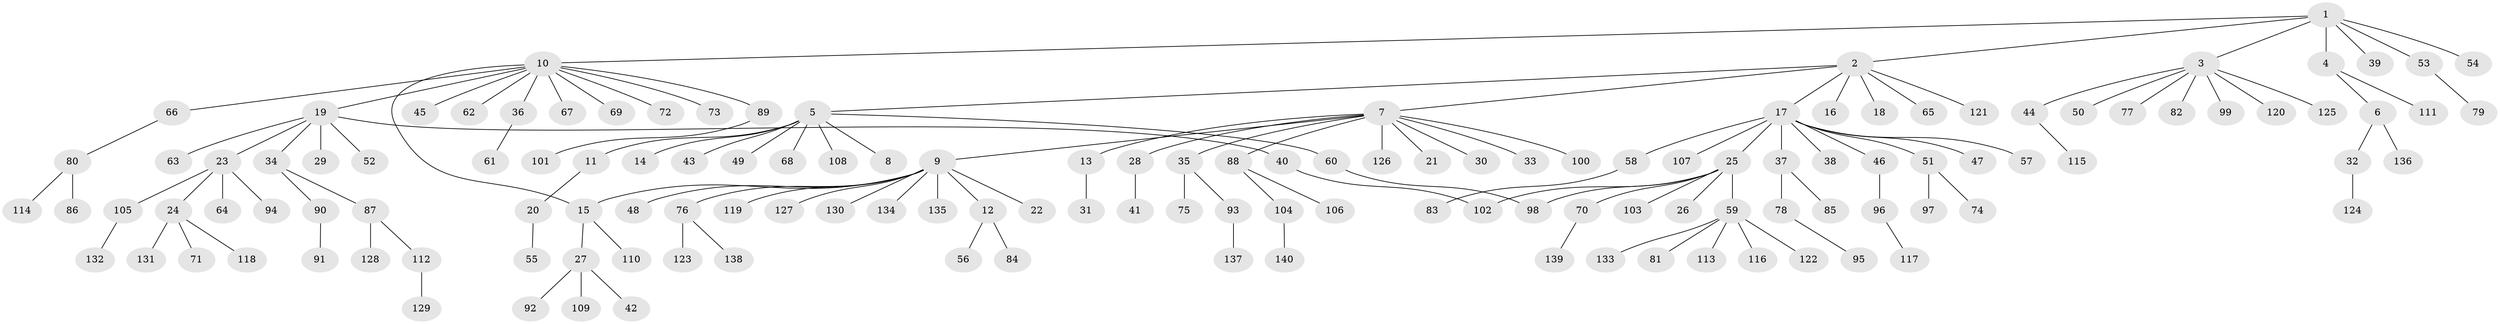 // Generated by graph-tools (version 1.1) at 2025/49/03/09/25 03:49:56]
// undirected, 140 vertices, 142 edges
graph export_dot {
graph [start="1"]
  node [color=gray90,style=filled];
  1;
  2;
  3;
  4;
  5;
  6;
  7;
  8;
  9;
  10;
  11;
  12;
  13;
  14;
  15;
  16;
  17;
  18;
  19;
  20;
  21;
  22;
  23;
  24;
  25;
  26;
  27;
  28;
  29;
  30;
  31;
  32;
  33;
  34;
  35;
  36;
  37;
  38;
  39;
  40;
  41;
  42;
  43;
  44;
  45;
  46;
  47;
  48;
  49;
  50;
  51;
  52;
  53;
  54;
  55;
  56;
  57;
  58;
  59;
  60;
  61;
  62;
  63;
  64;
  65;
  66;
  67;
  68;
  69;
  70;
  71;
  72;
  73;
  74;
  75;
  76;
  77;
  78;
  79;
  80;
  81;
  82;
  83;
  84;
  85;
  86;
  87;
  88;
  89;
  90;
  91;
  92;
  93;
  94;
  95;
  96;
  97;
  98;
  99;
  100;
  101;
  102;
  103;
  104;
  105;
  106;
  107;
  108;
  109;
  110;
  111;
  112;
  113;
  114;
  115;
  116;
  117;
  118;
  119;
  120;
  121;
  122;
  123;
  124;
  125;
  126;
  127;
  128;
  129;
  130;
  131;
  132;
  133;
  134;
  135;
  136;
  137;
  138;
  139;
  140;
  1 -- 2;
  1 -- 3;
  1 -- 4;
  1 -- 10;
  1 -- 39;
  1 -- 53;
  1 -- 54;
  2 -- 5;
  2 -- 7;
  2 -- 16;
  2 -- 17;
  2 -- 18;
  2 -- 65;
  2 -- 121;
  3 -- 44;
  3 -- 50;
  3 -- 77;
  3 -- 82;
  3 -- 99;
  3 -- 120;
  3 -- 125;
  4 -- 6;
  4 -- 111;
  5 -- 8;
  5 -- 11;
  5 -- 14;
  5 -- 43;
  5 -- 49;
  5 -- 60;
  5 -- 68;
  5 -- 108;
  6 -- 32;
  6 -- 136;
  7 -- 9;
  7 -- 13;
  7 -- 21;
  7 -- 28;
  7 -- 30;
  7 -- 33;
  7 -- 35;
  7 -- 88;
  7 -- 100;
  7 -- 126;
  9 -- 12;
  9 -- 15;
  9 -- 22;
  9 -- 48;
  9 -- 76;
  9 -- 119;
  9 -- 127;
  9 -- 130;
  9 -- 134;
  9 -- 135;
  10 -- 15;
  10 -- 19;
  10 -- 36;
  10 -- 45;
  10 -- 62;
  10 -- 66;
  10 -- 67;
  10 -- 69;
  10 -- 72;
  10 -- 73;
  10 -- 89;
  11 -- 20;
  12 -- 56;
  12 -- 84;
  13 -- 31;
  15 -- 27;
  15 -- 110;
  17 -- 25;
  17 -- 37;
  17 -- 38;
  17 -- 46;
  17 -- 47;
  17 -- 51;
  17 -- 57;
  17 -- 58;
  17 -- 107;
  19 -- 23;
  19 -- 29;
  19 -- 34;
  19 -- 40;
  19 -- 52;
  19 -- 63;
  20 -- 55;
  23 -- 24;
  23 -- 64;
  23 -- 94;
  23 -- 105;
  24 -- 71;
  24 -- 118;
  24 -- 131;
  25 -- 26;
  25 -- 59;
  25 -- 70;
  25 -- 98;
  25 -- 102;
  25 -- 103;
  27 -- 42;
  27 -- 92;
  27 -- 109;
  28 -- 41;
  32 -- 124;
  34 -- 87;
  34 -- 90;
  35 -- 75;
  35 -- 93;
  36 -- 61;
  37 -- 78;
  37 -- 85;
  40 -- 102;
  44 -- 115;
  46 -- 96;
  51 -- 74;
  51 -- 97;
  53 -- 79;
  58 -- 83;
  59 -- 81;
  59 -- 113;
  59 -- 116;
  59 -- 122;
  59 -- 133;
  60 -- 98;
  66 -- 80;
  70 -- 139;
  76 -- 123;
  76 -- 138;
  78 -- 95;
  80 -- 86;
  80 -- 114;
  87 -- 112;
  87 -- 128;
  88 -- 104;
  88 -- 106;
  89 -- 101;
  90 -- 91;
  93 -- 137;
  96 -- 117;
  104 -- 140;
  105 -- 132;
  112 -- 129;
}
